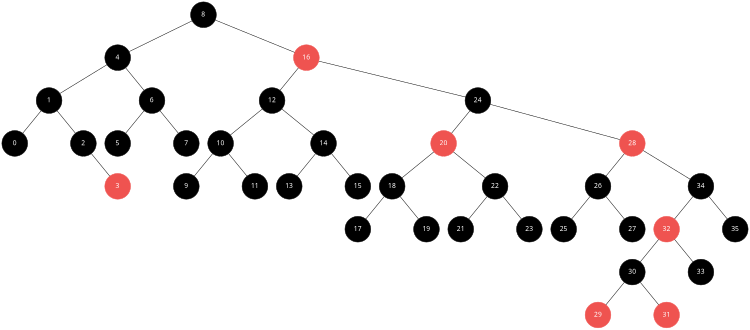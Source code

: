 digraph {
size="5,5"
	graph [fontname=InputMono]
	node [shape=circle]
	node [style=filled]
	node [color=black]
	node [fixedsize=true]
	node [height=0.75]
	node [width=0.75]
	node [fontcolor=white]
	node [fontname=InputMono]
	edge [arrowhead=none]
	edge [style=filled]
	edge [weight=10]
	edge [color=black]
	node [color=black]
	8
	edge [weight=10]
	edge [color=black]
	node [color=black]
	4
		8 -> 4
	edge [weight=100]
	edge [color=white]
	node [color=white]
	"[8"
		8 -> "[8"
	edge [weight=10]
	edge [color=black]
	node [color="#ef5350"]
	16
		8 -> 16
	edge [weight=10]
	edge [color=black]
	node [color=black]
	12
		16 -> 12
	edge [weight=100]
	edge [color=white]
	node [color=white]
	"[16"
		16 -> "[16"
	edge [weight=10]
	edge [color=black]
	node [color=black]
	24
		16 -> 24
	edge [weight=10]
	edge [color=black]
	node [color="#ef5350"]
	20
		24 -> 20
	edge [weight=100]
	edge [color=white]
	node [color=white]
	"[24"
		24 -> "[24"
	edge [weight=10]
	edge [color=black]
	node [color="#ef5350"]
	28
		24 -> 28
	edge [weight=10]
	edge [color=black]
	node [color=black]
	26
		28 -> 26
	edge [weight=100]
	edge [color=white]
	node [color=white]
	"[28"
		28 -> "[28"
	edge [weight=10]
	edge [color=black]
	node [color=black]
	34
		28 -> 34
	edge [weight=10]
	edge [color=black]
	node [color="#ef5350"]
	32
		34 -> 32
	edge [weight=100]
	edge [color=white]
	node [color=white]
	"[34"
		34 -> "[34"
	edge [weight=10]
	edge [color=black]
	node [color=black]
	35
		34 -> 35
	edge [weight=10]
	edge [color=black]
	node [color=black]
	30
		32 -> 30
	edge [weight=100]
	edge [color=white]
	node [color=white]
	"[32"
		32 -> "[32"
	edge [weight=10]
	edge [color=black]
	node [color=black]
	33
		32 -> 33
	edge [weight=10]
	edge [color=black]
	node [color="#ef5350"]
	29
		30 -> 29
	edge [weight=100]
	edge [color=white]
	node [color=white]
	"[30"
		30 -> "[30"
	edge [weight=10]
	edge [color=black]
	node [color="#ef5350"]
	31
		30 -> 31
	edge [weight=10]
	edge [color=black]
	node [color=black]
	25
		26 -> 25
	edge [weight=100]
	edge [color=white]
	node [color=white]
	"[26"
		26 -> "[26"
	edge [weight=10]
	edge [color=black]
	node [color=black]
	27
		26 -> 27
	edge [weight=10]
	edge [color=black]
	node [color=black]
	18
		20 -> 18
	edge [weight=100]
	edge [color=white]
	node [color=white]
	"[20"
		20 -> "[20"
	edge [weight=10]
	edge [color=black]
	node [color=black]
	22
		20 -> 22
	edge [weight=10]
	edge [color=black]
	node [color=black]
	21
		22 -> 21
	edge [weight=100]
	edge [color=white]
	node [color=white]
	"[22"
		22 -> "[22"
	edge [weight=10]
	edge [color=black]
	node [color=black]
	23
		22 -> 23
	edge [weight=10]
	edge [color=black]
	node [color=black]
	17
		18 -> 17
	edge [weight=100]
	edge [color=white]
	node [color=white]
	"[18"
		18 -> "[18"
	edge [weight=10]
	edge [color=black]
	node [color=black]
	19
		18 -> 19
	edge [weight=10]
	edge [color=black]
	node [color=black]
	10
		12 -> 10
	edge [weight=100]
	edge [color=white]
	node [color=white]
	"[12"
		12 -> "[12"
	edge [weight=10]
	edge [color=black]
	node [color=black]
	14
		12 -> 14
	edge [weight=10]
	edge [color=black]
	node [color=black]
	13
		14 -> 13
	edge [weight=100]
	edge [color=white]
	node [color=white]
	"[14"
		14 -> "[14"
	edge [weight=10]
	edge [color=black]
	node [color=black]
	15
		14 -> 15
	edge [weight=10]
	edge [color=black]
	node [color=black]
	9
		10 -> 9
	edge [weight=100]
	edge [color=white]
	node [color=white]
	"[10"
		10 -> "[10"
	edge [weight=10]
	edge [color=black]
	node [color=black]
	11
		10 -> 11
	edge [weight=10]
	edge [color=black]
	node [color=black]
	1
		4 -> 1
	edge [weight=100]
	edge [color=white]
	node [color=white]
	"[4"
		4 -> "[4"
	edge [weight=10]
	edge [color=black]
	node [color=black]
	6
		4 -> 6
	edge [weight=10]
	edge [color=black]
	node [color=black]
	5
		6 -> 5
	edge [weight=100]
	edge [color=white]
	node [color=white]
	"[6"
		6 -> "[6"
	edge [weight=10]
	edge [color=black]
	node [color=black]
	7
		6 -> 7
	edge [weight=10]
	edge [color=black]
	node [color=black]
	0
		1 -> 0
	edge [weight=100]
	edge [color=white]
	node [color=white]
	"[1"
		1 -> "[1"
	edge [weight=10]
	edge [color=black]
	node [color=black]
	2
		1 -> 2
	edge [weight=100]
	edge [color=white]
	node [color=white]
	"|2"
		2 -> "|2"
	edge [weight=10]
	edge [color=black]
	node [color="#ef5350"]
	3
		2 -> 3
}